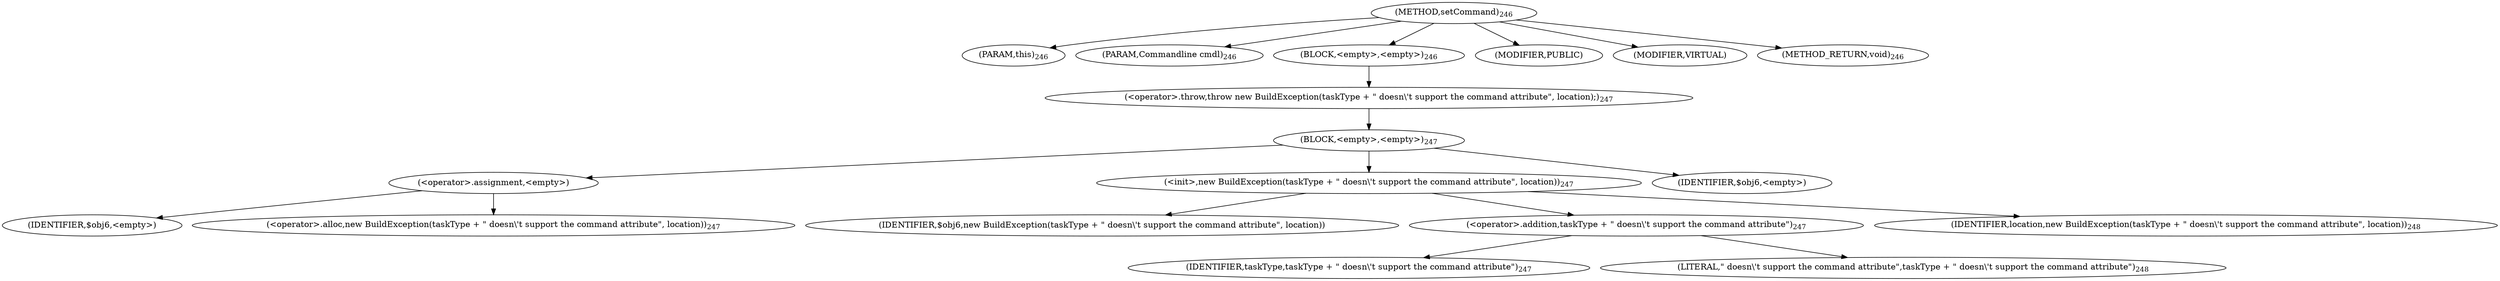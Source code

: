 digraph "setCommand" {  
"391" [label = <(METHOD,setCommand)<SUB>246</SUB>> ]
"392" [label = <(PARAM,this)<SUB>246</SUB>> ]
"393" [label = <(PARAM,Commandline cmdl)<SUB>246</SUB>> ]
"394" [label = <(BLOCK,&lt;empty&gt;,&lt;empty&gt;)<SUB>246</SUB>> ]
"395" [label = <(&lt;operator&gt;.throw,throw new BuildException(taskType + &quot; doesn\'t support the command attribute&quot;, location);)<SUB>247</SUB>> ]
"396" [label = <(BLOCK,&lt;empty&gt;,&lt;empty&gt;)<SUB>247</SUB>> ]
"397" [label = <(&lt;operator&gt;.assignment,&lt;empty&gt;)> ]
"398" [label = <(IDENTIFIER,$obj6,&lt;empty&gt;)> ]
"399" [label = <(&lt;operator&gt;.alloc,new BuildException(taskType + &quot; doesn\'t support the command attribute&quot;, location))<SUB>247</SUB>> ]
"400" [label = <(&lt;init&gt;,new BuildException(taskType + &quot; doesn\'t support the command attribute&quot;, location))<SUB>247</SUB>> ]
"401" [label = <(IDENTIFIER,$obj6,new BuildException(taskType + &quot; doesn\'t support the command attribute&quot;, location))> ]
"402" [label = <(&lt;operator&gt;.addition,taskType + &quot; doesn\'t support the command attribute&quot;)<SUB>247</SUB>> ]
"403" [label = <(IDENTIFIER,taskType,taskType + &quot; doesn\'t support the command attribute&quot;)<SUB>247</SUB>> ]
"404" [label = <(LITERAL,&quot; doesn\'t support the command attribute&quot;,taskType + &quot; doesn\'t support the command attribute&quot;)<SUB>248</SUB>> ]
"405" [label = <(IDENTIFIER,location,new BuildException(taskType + &quot; doesn\'t support the command attribute&quot;, location))<SUB>248</SUB>> ]
"406" [label = <(IDENTIFIER,$obj6,&lt;empty&gt;)> ]
"407" [label = <(MODIFIER,PUBLIC)> ]
"408" [label = <(MODIFIER,VIRTUAL)> ]
"409" [label = <(METHOD_RETURN,void)<SUB>246</SUB>> ]
  "391" -> "392" 
  "391" -> "393" 
  "391" -> "394" 
  "391" -> "407" 
  "391" -> "408" 
  "391" -> "409" 
  "394" -> "395" 
  "395" -> "396" 
  "396" -> "397" 
  "396" -> "400" 
  "396" -> "406" 
  "397" -> "398" 
  "397" -> "399" 
  "400" -> "401" 
  "400" -> "402" 
  "400" -> "405" 
  "402" -> "403" 
  "402" -> "404" 
}
